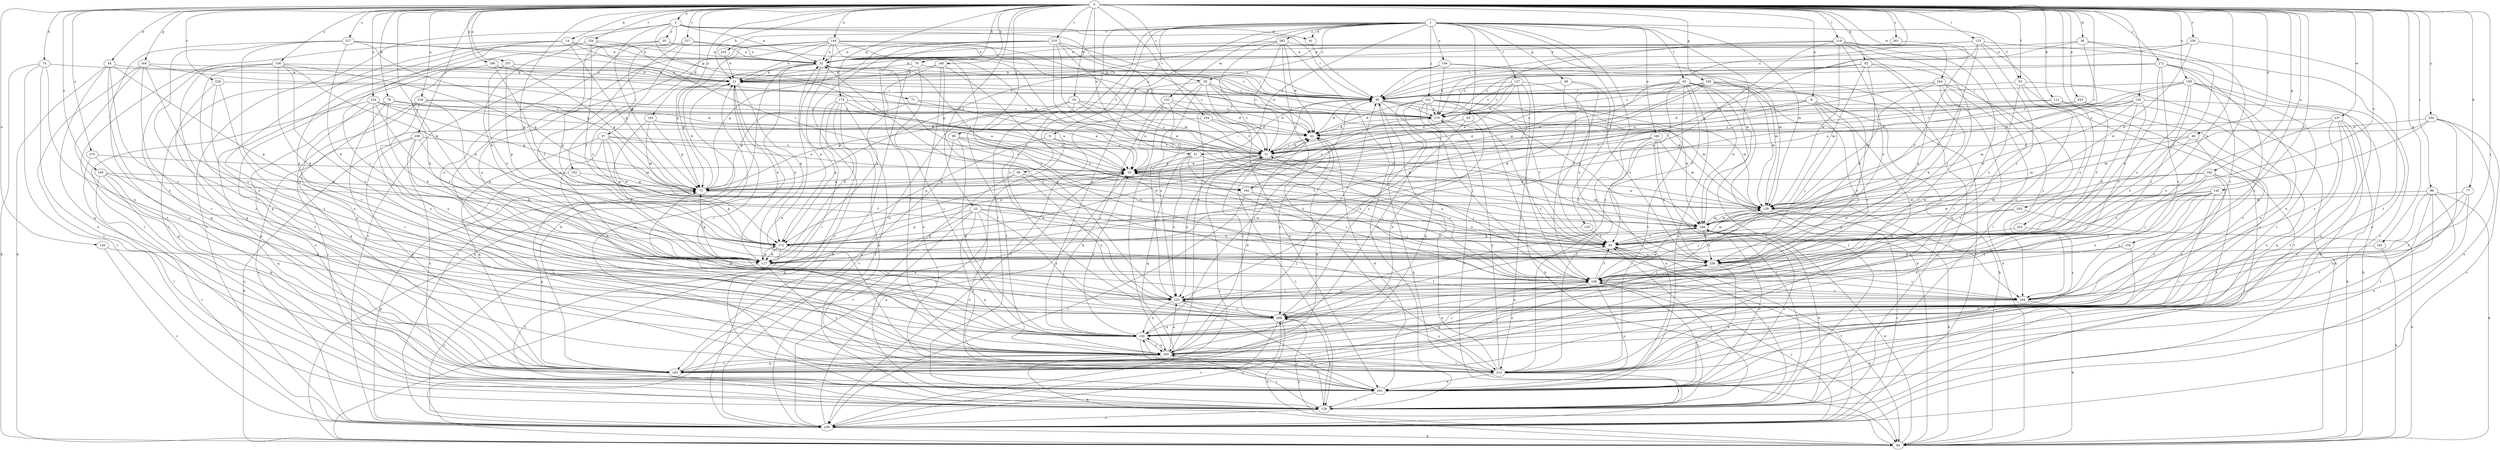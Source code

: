 strict digraph  {
0;
1;
2;
8;
9;
10;
14;
19;
21;
23;
29;
30;
31;
36;
37;
40;
41;
42;
44;
51;
52;
53;
59;
62;
63;
69;
71;
73;
74;
77;
78;
79;
82;
84;
89;
90;
93;
95;
101;
102;
106;
112;
117;
119;
120;
123;
125;
127;
128;
132;
139;
140;
142;
144;
145;
149;
150;
152;
158;
159;
160;
161;
163;
164;
165;
166;
172;
174;
181;
182;
183;
192;
193;
195;
204;
206;
210;
214;
217;
218;
224;
225;
226;
227;
228;
230;
234;
235;
236;
237;
244;
246;
250;
252;
253;
255;
257;
258;
261;
263;
268;
270;
272;
279;
0 -> 2  [label=a];
0 -> 8  [label=a];
0 -> 14  [label=b];
0 -> 19  [label=b];
0 -> 21  [label=b];
0 -> 23  [label=c];
0 -> 29  [label=c];
0 -> 36  [label=d];
0 -> 37  [label=d];
0 -> 40  [label=d];
0 -> 44  [label=e];
0 -> 51  [label=e];
0 -> 53  [label=f];
0 -> 74  [label=h];
0 -> 77  [label=h];
0 -> 78  [label=h];
0 -> 79  [label=h];
0 -> 82  [label=h];
0 -> 89  [label=i];
0 -> 90  [label=i];
0 -> 112  [label=k];
0 -> 117  [label=k];
0 -> 119  [label=l];
0 -> 120  [label=l];
0 -> 123  [label=l];
0 -> 140  [label=n];
0 -> 142  [label=n];
0 -> 144  [label=n];
0 -> 145  [label=n];
0 -> 152  [label=o];
0 -> 158  [label=o];
0 -> 159  [label=o];
0 -> 163  [label=p];
0 -> 164  [label=p];
0 -> 165  [label=p];
0 -> 166  [label=p];
0 -> 172  [label=p];
0 -> 174  [label=q];
0 -> 181  [label=q];
0 -> 182  [label=q];
0 -> 192  [label=r];
0 -> 195  [label=s];
0 -> 204  [label=s];
0 -> 206  [label=t];
0 -> 210  [label=t];
0 -> 217  [label=u];
0 -> 218  [label=u];
0 -> 224  [label=u];
0 -> 226  [label=v];
0 -> 227  [label=v];
0 -> 228  [label=v];
0 -> 230  [label=v];
0 -> 234  [label=v];
0 -> 237  [label=w];
0 -> 244  [label=w];
0 -> 250  [label=x];
0 -> 252  [label=x];
0 -> 253  [label=x];
0 -> 255  [label=x];
0 -> 257  [label=x];
0 -> 258  [label=x];
0 -> 261  [label=y];
0 -> 270  [label=z];
0 -> 272  [label=z];
0 -> 279  [label=z];
1 -> 9  [label=a];
1 -> 29  [label=c];
1 -> 41  [label=d];
1 -> 51  [label=e];
1 -> 53  [label=f];
1 -> 59  [label=f];
1 -> 62  [label=f];
1 -> 69  [label=g];
1 -> 93  [label=i];
1 -> 101  [label=j];
1 -> 125  [label=l];
1 -> 127  [label=l];
1 -> 128  [label=l];
1 -> 132  [label=m];
1 -> 139  [label=m];
1 -> 149  [label=n];
1 -> 150  [label=n];
1 -> 160  [label=o];
1 -> 214  [label=t];
1 -> 235  [label=v];
1 -> 246  [label=w];
1 -> 263  [label=y];
1 -> 268  [label=y];
2 -> 30  [label=c];
2 -> 31  [label=c];
2 -> 41  [label=d];
2 -> 52  [label=e];
2 -> 71  [label=g];
2 -> 73  [label=g];
2 -> 95  [label=i];
2 -> 102  [label=j];
2 -> 117  [label=k];
2 -> 236  [label=v];
8 -> 31  [label=c];
8 -> 42  [label=d];
8 -> 84  [label=h];
8 -> 106  [label=j];
8 -> 183  [label=q];
8 -> 225  [label=u];
8 -> 279  [label=z];
9 -> 31  [label=c];
9 -> 172  [label=p];
9 -> 236  [label=v];
10 -> 73  [label=g];
10 -> 95  [label=i];
10 -> 192  [label=r];
14 -> 52  [label=e];
14 -> 73  [label=g];
14 -> 95  [label=i];
14 -> 106  [label=j];
14 -> 128  [label=l];
14 -> 192  [label=r];
14 -> 214  [label=t];
19 -> 31  [label=c];
19 -> 73  [label=g];
19 -> 214  [label=t];
19 -> 236  [label=v];
19 -> 246  [label=w];
19 -> 279  [label=z];
21 -> 95  [label=i];
21 -> 117  [label=k];
21 -> 172  [label=p];
21 -> 193  [label=r];
21 -> 236  [label=v];
23 -> 117  [label=k];
23 -> 128  [label=l];
23 -> 161  [label=o];
23 -> 172  [label=p];
23 -> 214  [label=t];
23 -> 246  [label=w];
23 -> 258  [label=x];
23 -> 268  [label=y];
29 -> 31  [label=c];
29 -> 95  [label=i];
29 -> 139  [label=m];
29 -> 161  [label=o];
29 -> 193  [label=r];
29 -> 225  [label=u];
29 -> 236  [label=v];
30 -> 52  [label=e];
30 -> 95  [label=i];
30 -> 172  [label=p];
30 -> 183  [label=q];
31 -> 10  [label=a];
31 -> 42  [label=d];
31 -> 95  [label=i];
31 -> 106  [label=j];
31 -> 128  [label=l];
31 -> 172  [label=p];
31 -> 225  [label=u];
36 -> 52  [label=e];
36 -> 63  [label=f];
36 -> 95  [label=i];
36 -> 106  [label=j];
36 -> 139  [label=m];
37 -> 10  [label=a];
37 -> 31  [label=c];
37 -> 117  [label=k];
37 -> 139  [label=m];
37 -> 150  [label=n];
37 -> 183  [label=q];
37 -> 246  [label=w];
40 -> 31  [label=c];
40 -> 63  [label=f];
40 -> 139  [label=m];
40 -> 204  [label=s];
41 -> 95  [label=i];
42 -> 31  [label=c];
42 -> 268  [label=y];
44 -> 21  [label=b];
44 -> 84  [label=h];
44 -> 172  [label=p];
44 -> 183  [label=q];
44 -> 225  [label=u];
44 -> 268  [label=y];
51 -> 10  [label=a];
51 -> 106  [label=j];
51 -> 183  [label=q];
51 -> 204  [label=s];
51 -> 225  [label=u];
52 -> 21  [label=b];
52 -> 42  [label=d];
52 -> 73  [label=g];
52 -> 84  [label=h];
52 -> 161  [label=o];
52 -> 172  [label=p];
53 -> 84  [label=h];
53 -> 95  [label=i];
53 -> 128  [label=l];
53 -> 258  [label=x];
53 -> 268  [label=y];
59 -> 73  [label=g];
59 -> 236  [label=v];
59 -> 246  [label=w];
59 -> 268  [label=y];
62 -> 63  [label=f];
62 -> 73  [label=g];
62 -> 84  [label=h];
62 -> 95  [label=i];
62 -> 128  [label=l];
62 -> 161  [label=o];
62 -> 172  [label=p];
62 -> 204  [label=s];
62 -> 214  [label=t];
62 -> 246  [label=w];
62 -> 268  [label=y];
63 -> 10  [label=a];
63 -> 52  [label=e];
63 -> 128  [label=l];
63 -> 139  [label=m];
63 -> 258  [label=x];
69 -> 63  [label=f];
69 -> 95  [label=i];
69 -> 106  [label=j];
69 -> 258  [label=x];
71 -> 10  [label=a];
71 -> 73  [label=g];
71 -> 279  [label=z];
73 -> 21  [label=b];
73 -> 139  [label=m];
74 -> 21  [label=b];
74 -> 84  [label=h];
74 -> 150  [label=n];
74 -> 161  [label=o];
74 -> 236  [label=v];
77 -> 139  [label=m];
77 -> 150  [label=n];
77 -> 204  [label=s];
77 -> 236  [label=v];
78 -> 10  [label=a];
78 -> 117  [label=k];
78 -> 161  [label=o];
78 -> 193  [label=r];
78 -> 279  [label=z];
79 -> 21  [label=b];
79 -> 84  [label=h];
79 -> 95  [label=i];
79 -> 193  [label=r];
82 -> 21  [label=b];
82 -> 117  [label=k];
82 -> 139  [label=m];
82 -> 183  [label=q];
82 -> 258  [label=x];
82 -> 279  [label=z];
84 -> 246  [label=w];
84 -> 268  [label=y];
89 -> 84  [label=h];
89 -> 139  [label=m];
89 -> 161  [label=o];
89 -> 193  [label=r];
89 -> 214  [label=t];
89 -> 268  [label=y];
90 -> 31  [label=c];
90 -> 63  [label=f];
90 -> 150  [label=n];
90 -> 183  [label=q];
90 -> 225  [label=u];
93 -> 42  [label=d];
93 -> 150  [label=n];
93 -> 225  [label=u];
95 -> 21  [label=b];
95 -> 42  [label=d];
95 -> 84  [label=h];
95 -> 106  [label=j];
95 -> 139  [label=m];
95 -> 246  [label=w];
95 -> 279  [label=z];
101 -> 42  [label=d];
101 -> 63  [label=f];
101 -> 84  [label=h];
101 -> 139  [label=m];
101 -> 183  [label=q];
101 -> 193  [label=r];
101 -> 236  [label=v];
101 -> 246  [label=w];
101 -> 268  [label=y];
101 -> 279  [label=z];
102 -> 73  [label=g];
102 -> 172  [label=p];
102 -> 214  [label=t];
106 -> 31  [label=c];
106 -> 63  [label=f];
106 -> 84  [label=h];
106 -> 161  [label=o];
106 -> 183  [label=q];
106 -> 193  [label=r];
106 -> 204  [label=s];
106 -> 225  [label=u];
106 -> 246  [label=w];
112 -> 31  [label=c];
112 -> 161  [label=o];
112 -> 193  [label=r];
112 -> 279  [label=z];
117 -> 10  [label=a];
117 -> 21  [label=b];
117 -> 73  [label=g];
117 -> 150  [label=n];
117 -> 172  [label=p];
117 -> 214  [label=t];
117 -> 236  [label=v];
119 -> 21  [label=b];
119 -> 31  [label=c];
119 -> 52  [label=e];
119 -> 106  [label=j];
119 -> 128  [label=l];
119 -> 139  [label=m];
119 -> 172  [label=p];
119 -> 193  [label=r];
119 -> 214  [label=t];
119 -> 258  [label=x];
120 -> 10  [label=a];
120 -> 84  [label=h];
120 -> 117  [label=k];
120 -> 139  [label=m];
120 -> 246  [label=w];
120 -> 258  [label=x];
120 -> 279  [label=z];
123 -> 52  [label=e];
123 -> 63  [label=f];
123 -> 73  [label=g];
123 -> 95  [label=i];
123 -> 106  [label=j];
123 -> 204  [label=s];
123 -> 236  [label=v];
125 -> 63  [label=f];
125 -> 117  [label=k];
127 -> 10  [label=a];
127 -> 42  [label=d];
127 -> 95  [label=i];
127 -> 106  [label=j];
127 -> 117  [label=k];
127 -> 258  [label=x];
127 -> 279  [label=z];
128 -> 63  [label=f];
128 -> 106  [label=j];
128 -> 193  [label=r];
128 -> 236  [label=v];
128 -> 246  [label=w];
128 -> 268  [label=y];
132 -> 10  [label=a];
132 -> 42  [label=d];
132 -> 150  [label=n];
132 -> 225  [label=u];
132 -> 279  [label=z];
139 -> 10  [label=a];
139 -> 84  [label=h];
139 -> 106  [label=j];
139 -> 117  [label=k];
139 -> 236  [label=v];
139 -> 246  [label=w];
140 -> 21  [label=b];
140 -> 117  [label=k];
140 -> 161  [label=o];
140 -> 225  [label=u];
140 -> 258  [label=x];
142 -> 106  [label=j];
142 -> 139  [label=m];
142 -> 204  [label=s];
142 -> 214  [label=t];
142 -> 225  [label=u];
142 -> 246  [label=w];
142 -> 268  [label=y];
144 -> 21  [label=b];
144 -> 42  [label=d];
144 -> 52  [label=e];
144 -> 63  [label=f];
144 -> 73  [label=g];
144 -> 106  [label=j];
144 -> 128  [label=l];
144 -> 193  [label=r];
144 -> 225  [label=u];
144 -> 279  [label=z];
145 -> 117  [label=k];
145 -> 236  [label=v];
149 -> 21  [label=b];
149 -> 95  [label=i];
149 -> 139  [label=m];
149 -> 214  [label=t];
149 -> 279  [label=z];
150 -> 10  [label=a];
150 -> 73  [label=g];
150 -> 95  [label=i];
150 -> 161  [label=o];
150 -> 193  [label=r];
152 -> 214  [label=t];
152 -> 225  [label=u];
152 -> 258  [label=x];
158 -> 21  [label=b];
158 -> 73  [label=g];
158 -> 117  [label=k];
158 -> 172  [label=p];
158 -> 183  [label=q];
158 -> 193  [label=r];
158 -> 225  [label=u];
158 -> 268  [label=y];
159 -> 10  [label=a];
159 -> 31  [label=c];
159 -> 95  [label=i];
159 -> 106  [label=j];
159 -> 150  [label=n];
159 -> 161  [label=o];
159 -> 214  [label=t];
159 -> 258  [label=x];
160 -> 31  [label=c];
160 -> 128  [label=l];
160 -> 139  [label=m];
160 -> 161  [label=o];
160 -> 214  [label=t];
160 -> 258  [label=x];
161 -> 42  [label=d];
161 -> 128  [label=l];
161 -> 150  [label=n];
161 -> 246  [label=w];
163 -> 10  [label=a];
163 -> 42  [label=d];
163 -> 73  [label=g];
163 -> 139  [label=m];
163 -> 172  [label=p];
164 -> 21  [label=b];
164 -> 31  [label=c];
164 -> 128  [label=l];
164 -> 193  [label=r];
164 -> 214  [label=t];
164 -> 225  [label=u];
165 -> 10  [label=a];
165 -> 31  [label=c];
165 -> 73  [label=g];
165 -> 95  [label=i];
165 -> 106  [label=j];
165 -> 128  [label=l];
165 -> 139  [label=m];
165 -> 236  [label=v];
165 -> 279  [label=z];
166 -> 21  [label=b];
166 -> 31  [label=c];
166 -> 63  [label=f];
166 -> 183  [label=q];
172 -> 42  [label=d];
172 -> 106  [label=j];
172 -> 117  [label=k];
172 -> 128  [label=l];
174 -> 10  [label=a];
174 -> 84  [label=h];
174 -> 117  [label=k];
174 -> 128  [label=l];
174 -> 161  [label=o];
174 -> 172  [label=p];
174 -> 279  [label=z];
181 -> 84  [label=h];
181 -> 117  [label=k];
182 -> 73  [label=g];
182 -> 106  [label=j];
182 -> 128  [label=l];
182 -> 150  [label=n];
182 -> 214  [label=t];
182 -> 246  [label=w];
182 -> 258  [label=x];
183 -> 10  [label=a];
183 -> 21  [label=b];
183 -> 42  [label=d];
183 -> 73  [label=g];
183 -> 193  [label=r];
183 -> 258  [label=x];
192 -> 52  [label=e];
192 -> 106  [label=j];
192 -> 236  [label=v];
192 -> 258  [label=x];
192 -> 279  [label=z];
193 -> 42  [label=d];
193 -> 84  [label=h];
193 -> 95  [label=i];
193 -> 150  [label=n];
193 -> 183  [label=q];
193 -> 214  [label=t];
193 -> 225  [label=u];
195 -> 63  [label=f];
195 -> 73  [label=g];
195 -> 161  [label=o];
195 -> 183  [label=q];
195 -> 236  [label=v];
204 -> 52  [label=e];
204 -> 84  [label=h];
204 -> 150  [label=n];
206 -> 31  [label=c];
206 -> 84  [label=h];
206 -> 106  [label=j];
206 -> 117  [label=k];
206 -> 161  [label=o];
206 -> 183  [label=q];
210 -> 31  [label=c];
210 -> 52  [label=e];
210 -> 63  [label=f];
210 -> 73  [label=g];
210 -> 95  [label=i];
210 -> 139  [label=m];
210 -> 193  [label=r];
210 -> 236  [label=v];
210 -> 246  [label=w];
214 -> 52  [label=e];
214 -> 95  [label=i];
214 -> 128  [label=l];
214 -> 161  [label=o];
214 -> 225  [label=u];
214 -> 279  [label=z];
217 -> 52  [label=e];
217 -> 73  [label=g];
217 -> 95  [label=i];
217 -> 117  [label=k];
217 -> 161  [label=o];
217 -> 193  [label=r];
217 -> 268  [label=y];
218 -> 42  [label=d];
218 -> 117  [label=k];
218 -> 128  [label=l];
218 -> 183  [label=q];
218 -> 268  [label=y];
218 -> 279  [label=z];
224 -> 42  [label=d];
224 -> 73  [label=g];
224 -> 150  [label=n];
224 -> 183  [label=q];
224 -> 258  [label=x];
224 -> 268  [label=y];
224 -> 279  [label=z];
225 -> 106  [label=j];
225 -> 128  [label=l];
225 -> 150  [label=n];
225 -> 268  [label=y];
226 -> 10  [label=a];
226 -> 52  [label=e];
226 -> 63  [label=f];
226 -> 128  [label=l];
226 -> 193  [label=r];
227 -> 10  [label=a];
227 -> 52  [label=e];
227 -> 204  [label=s];
227 -> 225  [label=u];
227 -> 236  [label=v];
227 -> 258  [label=x];
228 -> 95  [label=i];
228 -> 150  [label=n];
228 -> 161  [label=o];
228 -> 214  [label=t];
230 -> 52  [label=e];
230 -> 95  [label=i];
230 -> 214  [label=t];
230 -> 246  [label=w];
234 -> 31  [label=c];
234 -> 42  [label=d];
234 -> 236  [label=v];
235 -> 21  [label=b];
236 -> 10  [label=a];
236 -> 31  [label=c];
236 -> 63  [label=f];
236 -> 73  [label=g];
236 -> 84  [label=h];
236 -> 106  [label=j];
236 -> 268  [label=y];
237 -> 42  [label=d];
237 -> 84  [label=h];
237 -> 161  [label=o];
237 -> 183  [label=q];
237 -> 204  [label=s];
237 -> 214  [label=t];
237 -> 258  [label=x];
244 -> 10  [label=a];
244 -> 84  [label=h];
244 -> 95  [label=i];
244 -> 117  [label=k];
244 -> 139  [label=m];
244 -> 193  [label=r];
244 -> 204  [label=s];
246 -> 63  [label=f];
246 -> 139  [label=m];
246 -> 161  [label=o];
246 -> 172  [label=p];
246 -> 258  [label=x];
250 -> 42  [label=d];
250 -> 63  [label=f];
250 -> 139  [label=m];
250 -> 161  [label=o];
250 -> 193  [label=r];
250 -> 236  [label=v];
252 -> 63  [label=f];
252 -> 268  [label=y];
253 -> 31  [label=c];
253 -> 63  [label=f];
253 -> 150  [label=n];
253 -> 279  [label=z];
255 -> 84  [label=h];
255 -> 172  [label=p];
255 -> 246  [label=w];
257 -> 21  [label=b];
257 -> 73  [label=g];
257 -> 117  [label=k];
257 -> 172  [label=p];
257 -> 258  [label=x];
257 -> 279  [label=z];
258 -> 106  [label=j];
258 -> 150  [label=n];
258 -> 161  [label=o];
258 -> 204  [label=s];
261 -> 52  [label=e];
261 -> 63  [label=f];
263 -> 31  [label=c];
263 -> 42  [label=d];
263 -> 52  [label=e];
263 -> 73  [label=g];
263 -> 128  [label=l];
263 -> 139  [label=m];
263 -> 193  [label=r];
263 -> 214  [label=t];
268 -> 31  [label=c];
268 -> 63  [label=f];
268 -> 84  [label=h];
268 -> 150  [label=n];
268 -> 236  [label=v];
270 -> 10  [label=a];
270 -> 128  [label=l];
270 -> 183  [label=q];
272 -> 21  [label=b];
272 -> 161  [label=o];
272 -> 204  [label=s];
272 -> 225  [label=u];
272 -> 258  [label=x];
272 -> 268  [label=y];
272 -> 279  [label=z];
279 -> 42  [label=d];
279 -> 204  [label=s];
}
